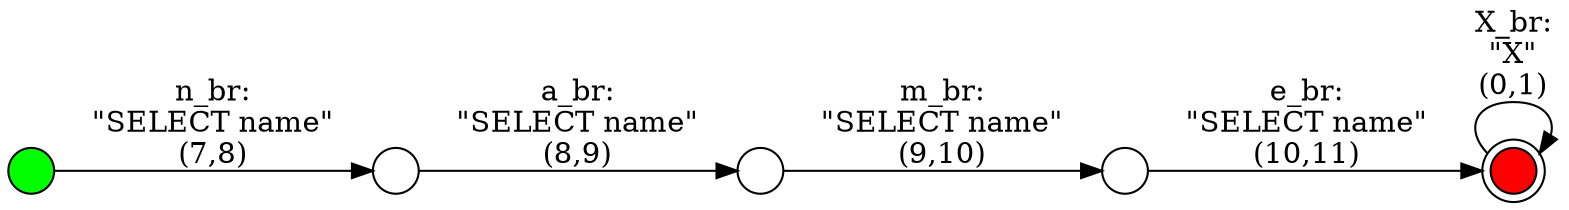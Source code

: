 digraph g
{
rankdir=LR
node [shape=circle fixedsize=true width=0.3 label=""]
0 [fillcolor=green; style=filled;]
4 [fillcolor=red; style=filled; shape=doublecircle]
0 -> 1 [label="n_br:\n\"SELECT name\"\n(7,8)"]
1 -> 2 [label="a_br:\n\"SELECT name\"\n(8,9)"]
2 -> 3 [label="m_br:\n\"SELECT name\"\n(9,10)"]
3 -> 4 [label="e_br:\n\"SELECT name\"\n(10,11)"]
4 -> 4 [label="X_br:\n\"X\"\n(0,1)"]
}